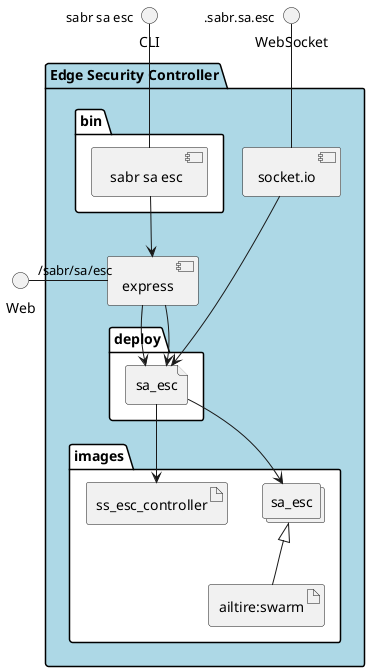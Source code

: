 @startuml
  interface CLI
  interface Web
  interface WebSocket
package "Edge Security Controller" #lightblue {
  component express as REST
  component socket.io as socket
  folder bin #ffffff {
    component " sabr sa esc" as binName
  }
  binName --> REST

  folder deploy #ffffff {
      file "node server.js\n" as sa_esc_container
      REST --> sa_esc_container

  
    file "sa_esc" as sa_esc_container
    REST --> sa_esc_container
    socket ---> sa_esc_container
  
  }
  folder images #ffffff {
    collections "sa_esc" as sa_escimage
    artifact "ailtire:swarm" as ailtireswarm
    sa_escimage <|-- ailtireswarm
    sa_esc_container --> sa_escimage

  
      artifact "ss_esc_controller" as ss_esc_controller
      sa_esc_container --> ss_esc_controller
    
  }
}
CLI " sabr sa esc" -- binName
Web "/sabr/sa/esc" - REST
WebSocket ".sabr.sa.esc" -- socket

@enduml
